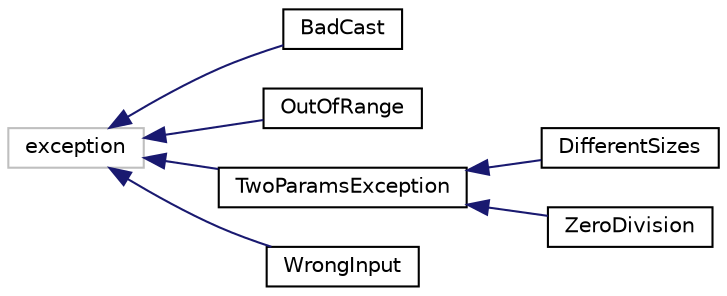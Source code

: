 digraph "Graphical Class Hierarchy"
{
 // LATEX_PDF_SIZE
  edge [fontname="Helvetica",fontsize="10",labelfontname="Helvetica",labelfontsize="10"];
  node [fontname="Helvetica",fontsize="10",shape=record];
  rankdir="LR";
  Node7 [label="exception",height=0.2,width=0.4,color="grey75", fillcolor="white", style="filled",tooltip=" "];
  Node7 -> Node0 [dir="back",color="midnightblue",fontsize="10",style="solid",fontname="Helvetica"];
  Node0 [label="BadCast",height=0.2,width=0.4,color="black", fillcolor="white", style="filled",URL="$classBadCast.html",tooltip=" "];
  Node7 -> Node9 [dir="back",color="midnightblue",fontsize="10",style="solid",fontname="Helvetica"];
  Node9 [label="OutOfRange",height=0.2,width=0.4,color="black", fillcolor="white", style="filled",URL="$classOutOfRange.html",tooltip=" "];
  Node7 -> Node10 [dir="back",color="midnightblue",fontsize="10",style="solid",fontname="Helvetica"];
  Node10 [label="TwoParamsException",height=0.2,width=0.4,color="black", fillcolor="white", style="filled",URL="$classTwoParamsException.html",tooltip=" "];
  Node10 -> Node11 [dir="back",color="midnightblue",fontsize="10",style="solid",fontname="Helvetica"];
  Node11 [label="DifferentSizes",height=0.2,width=0.4,color="black", fillcolor="white", style="filled",URL="$classDifferentSizes.html",tooltip=" "];
  Node10 -> Node12 [dir="back",color="midnightblue",fontsize="10",style="solid",fontname="Helvetica"];
  Node12 [label="ZeroDivision",height=0.2,width=0.4,color="black", fillcolor="white", style="filled",URL="$classZeroDivision.html",tooltip=" "];
  Node7 -> Node13 [dir="back",color="midnightblue",fontsize="10",style="solid",fontname="Helvetica"];
  Node13 [label="WrongInput",height=0.2,width=0.4,color="black", fillcolor="white", style="filled",URL="$classWrongInput.html",tooltip=" "];
}

